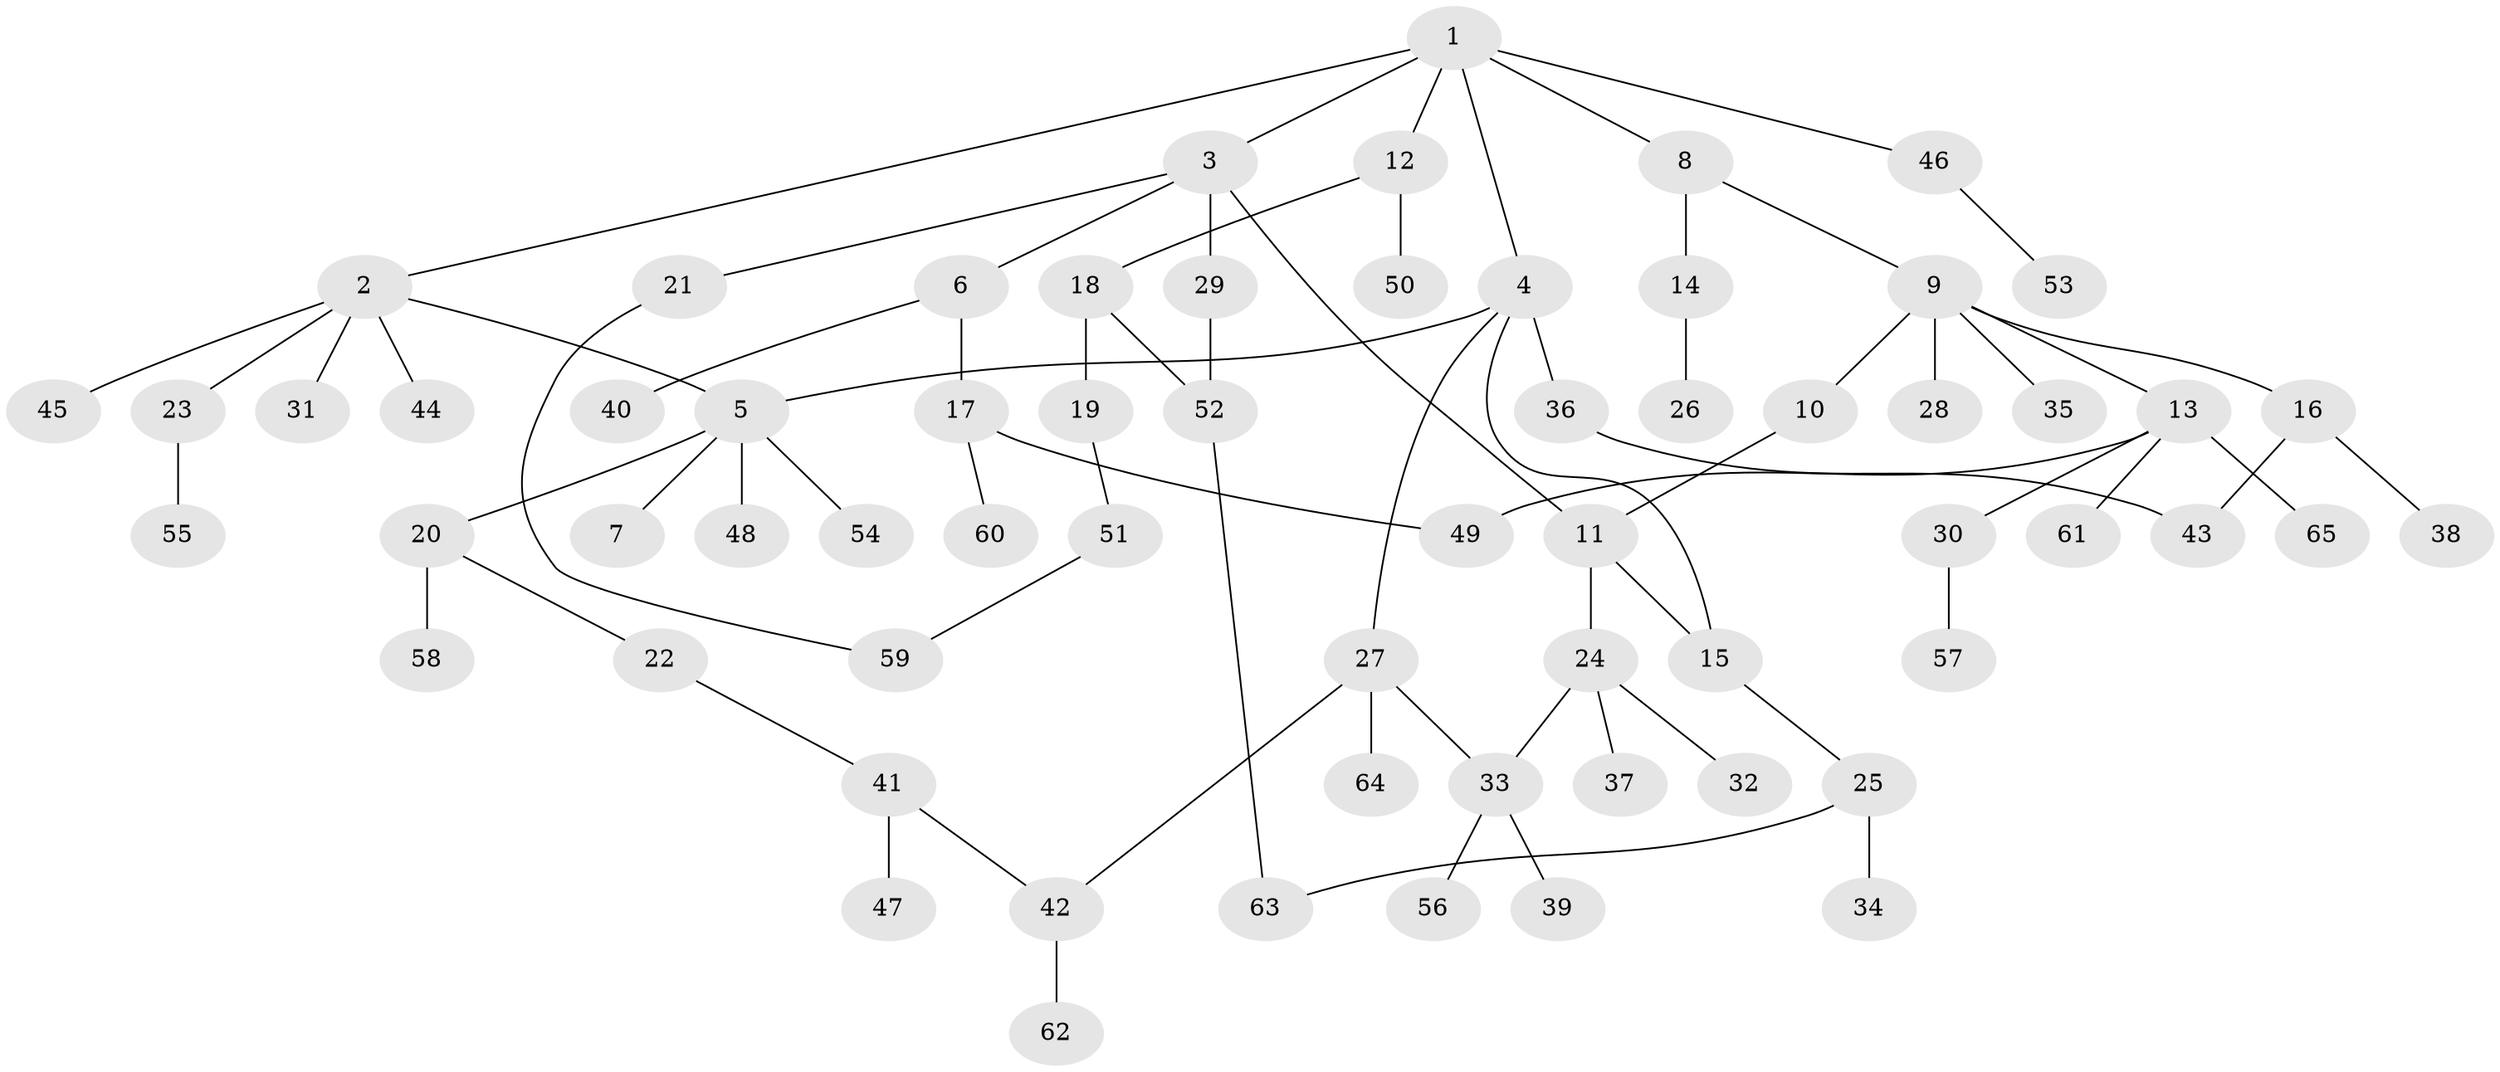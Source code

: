// Generated by graph-tools (version 1.1) at 2025/25/03/09/25 03:25:35]
// undirected, 65 vertices, 74 edges
graph export_dot {
graph [start="1"]
  node [color=gray90,style=filled];
  1;
  2;
  3;
  4;
  5;
  6;
  7;
  8;
  9;
  10;
  11;
  12;
  13;
  14;
  15;
  16;
  17;
  18;
  19;
  20;
  21;
  22;
  23;
  24;
  25;
  26;
  27;
  28;
  29;
  30;
  31;
  32;
  33;
  34;
  35;
  36;
  37;
  38;
  39;
  40;
  41;
  42;
  43;
  44;
  45;
  46;
  47;
  48;
  49;
  50;
  51;
  52;
  53;
  54;
  55;
  56;
  57;
  58;
  59;
  60;
  61;
  62;
  63;
  64;
  65;
  1 -- 2;
  1 -- 3;
  1 -- 4;
  1 -- 8;
  1 -- 12;
  1 -- 46;
  2 -- 23;
  2 -- 31;
  2 -- 44;
  2 -- 45;
  2 -- 5;
  3 -- 6;
  3 -- 21;
  3 -- 29;
  3 -- 11;
  4 -- 5;
  4 -- 15;
  4 -- 27;
  4 -- 36;
  5 -- 7;
  5 -- 20;
  5 -- 48;
  5 -- 54;
  6 -- 17;
  6 -- 40;
  8 -- 9;
  8 -- 14;
  9 -- 10;
  9 -- 13;
  9 -- 16;
  9 -- 28;
  9 -- 35;
  10 -- 11;
  11 -- 24;
  11 -- 15;
  12 -- 18;
  12 -- 50;
  13 -- 30;
  13 -- 61;
  13 -- 65;
  13 -- 49;
  14 -- 26;
  15 -- 25;
  16 -- 38;
  16 -- 43;
  17 -- 49;
  17 -- 60;
  18 -- 19;
  18 -- 52;
  19 -- 51;
  20 -- 22;
  20 -- 58;
  21 -- 59;
  22 -- 41;
  23 -- 55;
  24 -- 32;
  24 -- 33;
  24 -- 37;
  25 -- 34;
  25 -- 63;
  27 -- 64;
  27 -- 33;
  27 -- 42;
  29 -- 52;
  30 -- 57;
  33 -- 39;
  33 -- 56;
  36 -- 43;
  41 -- 42;
  41 -- 47;
  42 -- 62;
  46 -- 53;
  51 -- 59;
  52 -- 63;
}
